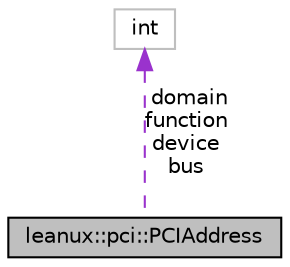digraph "leanux::pci::PCIAddress"
{
 // LATEX_PDF_SIZE
  bgcolor="transparent";
  edge [fontname="Helvetica",fontsize="10",labelfontname="Helvetica",labelfontsize="10"];
  node [fontname="Helvetica",fontsize="10",shape=record];
  Node1 [label="leanux::pci::PCIAddress",height=0.2,width=0.4,color="black", fillcolor="grey75", style="filled", fontcolor="black",tooltip="PCI address identifying a PCI device function."];
  Node2 -> Node1 [dir="back",color="darkorchid3",fontsize="10",style="dashed",label=" domain\nfunction\ndevice\nbus" ,fontname="Helvetica"];
  Node2 [label="int",height=0.2,width=0.4,color="grey75",tooltip=" "];
}
